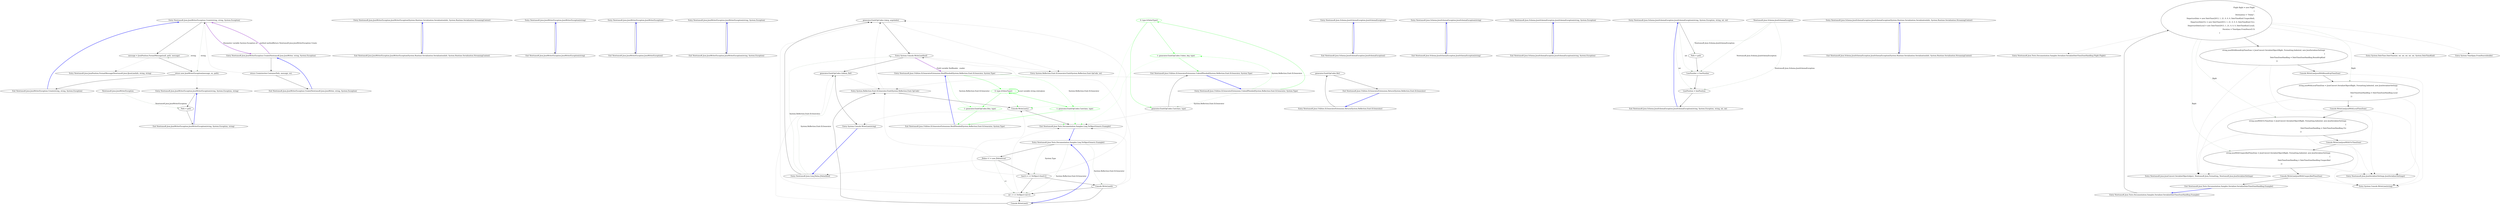 digraph  {
m0_14 [cluster="Newtonsoft.Json.JsonWriterException.Create(string, string, System.Exception)", file="JObject.cs", label="Entry Newtonsoft.Json.JsonWriterException.Create(string, string, System.Exception)", span="99-99"];
m0_15 [cluster="Newtonsoft.Json.JsonWriterException.Create(string, string, System.Exception)", file="JObject.cs", label="message = JsonPosition.FormatMessage(null, path, message)", span="101-101"];
m0_16 [cluster="Newtonsoft.Json.JsonWriterException.Create(string, string, System.Exception)", file="JObject.cs", label="return new JsonWriterException(message, ex, path);", span="103-103"];
m0_17 [cluster="Newtonsoft.Json.JsonWriterException.Create(string, string, System.Exception)", file="JObject.cs", label="Exit Newtonsoft.Json.JsonWriterException.Create(string, string, System.Exception)", span="99-99"];
m0_6 [cluster="Newtonsoft.Json.JsonWriterException.JsonWriterException(System.Runtime.Serialization.SerializationInfo, System.Runtime.Serialization.StreamingContext)", file="JObject.cs", label="Entry Newtonsoft.Json.JsonWriterException.JsonWriterException(System.Runtime.Serialization.SerializationInfo, System.Runtime.Serialization.StreamingContext)", span="82-82"];
m0_7 [cluster="Newtonsoft.Json.JsonWriterException.JsonWriterException(System.Runtime.Serialization.SerializationInfo, System.Runtime.Serialization.StreamingContext)", file="JObject.cs", label="Exit Newtonsoft.Json.JsonWriterException.JsonWriterException(System.Runtime.Serialization.SerializationInfo, System.Runtime.Serialization.StreamingContext)", span="82-82"];
m0_11 [cluster="Newtonsoft.Json.JsonWriterException.Create(Newtonsoft.Json.JsonWriter, string, System.Exception)", file="JObject.cs", label="Entry Newtonsoft.Json.JsonWriterException.Create(Newtonsoft.Json.JsonWriter, string, System.Exception)", span="94-94"];
m0_12 [cluster="Newtonsoft.Json.JsonWriterException.Create(Newtonsoft.Json.JsonWriter, string, System.Exception)", file="JObject.cs", label="return Create(writer.ContainerPath, message, ex);", span="96-96"];
m0_13 [cluster="Newtonsoft.Json.JsonWriterException.Create(Newtonsoft.Json.JsonWriter, string, System.Exception)", file="JObject.cs", label="Exit Newtonsoft.Json.JsonWriterException.Create(Newtonsoft.Json.JsonWriter, string, System.Exception)", span="94-94"];
m0_8 [cluster="Newtonsoft.Json.JsonWriterException.JsonWriterException(string, System.Exception, string)", file="JObject.cs", label="Entry Newtonsoft.Json.JsonWriterException.JsonWriterException(string, System.Exception, string)", span="88-88"];
m0_9 [cluster="Newtonsoft.Json.JsonWriterException.JsonWriterException(string, System.Exception, string)", file="JObject.cs", label="Path = path", span="91-91"];
m0_10 [cluster="Newtonsoft.Json.JsonWriterException.JsonWriterException(string, System.Exception, string)", file="JObject.cs", label="Exit Newtonsoft.Json.JsonWriterException.JsonWriterException(string, System.Exception, string)", span="88-88"];
m0_2 [cluster="Newtonsoft.Json.JsonWriterException.JsonWriterException(string)", file="JObject.cs", label="Entry Newtonsoft.Json.JsonWriterException.JsonWriterException(string)", span="58-58"];
m0_3 [cluster="Newtonsoft.Json.JsonWriterException.JsonWriterException(string)", file="JObject.cs", label="Exit Newtonsoft.Json.JsonWriterException.JsonWriterException(string)", span="58-58"];
m0_18 [cluster="Newtonsoft.Json.JsonPosition.FormatMessage(Newtonsoft.Json.IJsonLineInfo, string, string)", file="JObject.cs", label="Entry Newtonsoft.Json.JsonPosition.FormatMessage(Newtonsoft.Json.IJsonLineInfo, string, string)", span="139-139"];
m0_0 [cluster="Newtonsoft.Json.JsonWriterException.JsonWriterException()", file="JObject.cs", label="Entry Newtonsoft.Json.JsonWriterException.JsonWriterException()", span="49-49"];
m0_1 [cluster="Newtonsoft.Json.JsonWriterException.JsonWriterException()", file="JObject.cs", label="Exit Newtonsoft.Json.JsonWriterException.JsonWriterException()", span="49-49"];
m0_4 [cluster="Newtonsoft.Json.JsonWriterException.JsonWriterException(string, System.Exception)", file="JObject.cs", label="Entry Newtonsoft.Json.JsonWriterException.JsonWriterException(string, System.Exception)", span="69-69"];
m0_5 [cluster="Newtonsoft.Json.JsonWriterException.JsonWriterException(string, System.Exception)", file="JObject.cs", label="Exit Newtonsoft.Json.JsonWriterException.JsonWriterException(string, System.Exception)", span="69-69"];
m0_19 [file="JObject.cs", label="Newtonsoft.Json.JsonWriterException", span=""];
m1_10 [cluster="Newtonsoft.Json.Utilities.ILGeneratorExtensions.PushArrayInstance(System.Reflection.Emit.ILGenerator, int, int)", file="JPathExecuteTests.cs", label="generator.Emit(OpCodes.Ldarg, argsIndex)", span="49-49"];
m1_12 [cluster="Newtonsoft.Json.Utilities.ILGeneratorExtensions.PushArrayInstance(System.Reflection.Emit.ILGenerator, int, int)", file="JPathExecuteTests.cs", label="generator.Emit(OpCodes.Ldelem_Ref)", span="51-51"];
m1_8 [cluster="Newtonsoft.Json.Tests.Documentation.Samples.Linq.ToObjectGeneric.Example()", file="JPathExecuteTests.cs", label="Exit Newtonsoft.Json.Tests.Documentation.Samples.Linq.ToObjectGeneric.Example()", span="10-10"];
m1_0 [cluster="Newtonsoft.Json.Tests.Documentation.Samples.Linq.ToObjectGeneric.Example()", file="JPathExecuteTests.cs", label="Entry Newtonsoft.Json.Tests.Documentation.Samples.Linq.ToObjectGeneric.Example()", span="10-10"];
m1_2 [cluster="Newtonsoft.Json.Tests.Documentation.Samples.Linq.ToObjectGeneric.Example()", file="JPathExecuteTests.cs", label="bool b = v1.ToObject<bool>()", span="15-15"];
m1_3 [cluster="Newtonsoft.Json.Tests.Documentation.Samples.Linq.ToObjectGeneric.Example()", file="JPathExecuteTests.cs", label="Console.WriteLine(b)", span="17-17"];
m1_4 [cluster="Newtonsoft.Json.Tests.Documentation.Samples.Linq.ToObjectGeneric.Example()", file="JPathExecuteTests.cs", label="int i = v1.ToObject<int>()", span="20-20"];
m1_1 [cluster="Newtonsoft.Json.Tests.Documentation.Samples.Linq.ToObjectGeneric.Example()", file="JPathExecuteTests.cs", label="JValue v1 = new JValue(true)", span="13-13"];
m1_5 [cluster="Newtonsoft.Json.Tests.Documentation.Samples.Linq.ToObjectGeneric.Example()", file="JPathExecuteTests.cs", label="Console.WriteLine(i)", span="22-22"];
m1_20 [cluster="Newtonsoft.Json.Utilities.ILGeneratorExtensions.UnboxIfNeeded(System.Reflection.Emit.ILGenerator, System.Type)", file="JPathExecuteTests.cs", label="Entry Newtonsoft.Json.Utilities.ILGeneratorExtensions.UnboxIfNeeded(System.Reflection.Emit.ILGenerator, System.Type)", span="66-66"];
m1_21 [cluster="Newtonsoft.Json.Utilities.ILGeneratorExtensions.UnboxIfNeeded(System.Reflection.Emit.ILGenerator, System.Type)", color=green, community=0, file="JPathExecuteTests.cs", label="0: type.IsValueType()", span="68-68"];
m1_22 [cluster="Newtonsoft.Json.Utilities.ILGeneratorExtensions.UnboxIfNeeded(System.Reflection.Emit.ILGenerator, System.Type)", color=green, community=0, file="JPathExecuteTests.cs", label="1: generator.Emit(OpCodes.Unbox_Any, type)", span="70-70"];
m1_23 [cluster="Newtonsoft.Json.Utilities.ILGeneratorExtensions.UnboxIfNeeded(System.Reflection.Emit.ILGenerator, System.Type)", file="JPathExecuteTests.cs", label="generator.Emit(OpCodes.Castclass, type)", span="74-74"];
m1_24 [cluster="Newtonsoft.Json.Utilities.ILGeneratorExtensions.UnboxIfNeeded(System.Reflection.Emit.ILGenerator, System.Type)", file="JPathExecuteTests.cs", label="Exit Newtonsoft.Json.Utilities.ILGeneratorExtensions.UnboxIfNeeded(System.Reflection.Emit.ILGenerator, System.Type)", span="66-66"];
m1_14 [cluster="System.Reflection.Emit.ILGenerator.Emit(System.Reflection.Emit.OpCode, int)", file="JPathExecuteTests.cs", label="Entry System.Reflection.Emit.ILGenerator.Emit(System.Reflection.Emit.OpCode, int)", span="0-0"];
m1_7 [cluster="Newtonsoft.Json.Tests.Documentation.Samples.Linq.ToObjectGeneric.Example()", file="JPathExecuteTests.cs", label="Console.WriteLine(s)", span="27-27"];
m1_9 [cluster="Newtonsoft.Json.Linq.JValue.JValue(bool)", file="JPathExecuteTests.cs", label="Entry Newtonsoft.Json.Linq.JValue.JValue(bool)", span="145-145"];
m1_11 [cluster="System.Console.WriteLine(bool)", file="JPathExecuteTests.cs", label="Entry System.Console.WriteLine(bool)", span="0-0"];
m1_13 [cluster="System.Console.WriteLine(string)", file="JPathExecuteTests.cs", label="Entry System.Console.WriteLine(string)", span="0-0"];
m1_15 [cluster="Newtonsoft.Json.Utilities.ILGeneratorExtensions.BoxIfNeeded(System.Reflection.Emit.ILGenerator, System.Type)", file="JPathExecuteTests.cs", label="Entry Newtonsoft.Json.Utilities.ILGeneratorExtensions.BoxIfNeeded(System.Reflection.Emit.ILGenerator, System.Type)", span="54-54"];
m1_16 [cluster="Newtonsoft.Json.Utilities.ILGeneratorExtensions.BoxIfNeeded(System.Reflection.Emit.ILGenerator, System.Type)", color=green, community=0, file="JPathExecuteTests.cs", label="0: type.IsValueType()", span="56-56"];
m1_17 [cluster="Newtonsoft.Json.Utilities.ILGeneratorExtensions.BoxIfNeeded(System.Reflection.Emit.ILGenerator, System.Type)", color=green, community=0, file="JPathExecuteTests.cs", label="1: generator.Emit(OpCodes.Box, type)", span="58-58"];
m1_18 [cluster="Newtonsoft.Json.Utilities.ILGeneratorExtensions.BoxIfNeeded(System.Reflection.Emit.ILGenerator, System.Type)", color=green, community=0, file="JPathExecuteTests.cs", label="1: generator.Emit(OpCodes.Castclass, type)", span="62-62"];
m1_19 [cluster="Newtonsoft.Json.Utilities.ILGeneratorExtensions.BoxIfNeeded(System.Reflection.Emit.ILGenerator, System.Type)", file="JPathExecuteTests.cs", label="Exit Newtonsoft.Json.Utilities.ILGeneratorExtensions.BoxIfNeeded(System.Reflection.Emit.ILGenerator, System.Type)", span="54-54"];
m1_6 [cluster="System.Reflection.Emit.ILGenerator.Emit(System.Reflection.Emit.OpCode)", file="JPathExecuteTests.cs", label="Entry System.Reflection.Emit.ILGenerator.Emit(System.Reflection.Emit.OpCode)", span="0-0"];
m1_31 [cluster="Newtonsoft.Json.Utilities.ILGeneratorExtensions.Return(System.Reflection.Emit.ILGenerator)", file="JPathExecuteTests.cs", label="Entry Newtonsoft.Json.Utilities.ILGeneratorExtensions.Return(System.Reflection.Emit.ILGenerator)", span="90-90"];
m1_32 [cluster="Newtonsoft.Json.Utilities.ILGeneratorExtensions.Return(System.Reflection.Emit.ILGenerator)", file="JPathExecuteTests.cs", label="generator.Emit(OpCodes.Ret)", span="92-92"];
m1_33 [cluster="Newtonsoft.Json.Utilities.ILGeneratorExtensions.Return(System.Reflection.Emit.ILGenerator)", file="JPathExecuteTests.cs", label="Exit Newtonsoft.Json.Utilities.ILGeneratorExtensions.Return(System.Reflection.Emit.ILGenerator)", span="90-90"];
m2_0 [cluster="Newtonsoft.Json.Schema.JsonSchemaException.JsonSchemaException()", file="MergeTests.cs", label="Entry Newtonsoft.Json.Schema.JsonSchemaException.JsonSchemaException()", span="65-65"];
m2_1 [cluster="Newtonsoft.Json.Schema.JsonSchemaException.JsonSchemaException()", file="MergeTests.cs", label="Exit Newtonsoft.Json.Schema.JsonSchemaException.JsonSchemaException()", span="65-65"];
m2_2 [cluster="Newtonsoft.Json.Schema.JsonSchemaException.JsonSchemaException(string)", file="MergeTests.cs", label="Entry Newtonsoft.Json.Schema.JsonSchemaException.JsonSchemaException(string)", span="74-74"];
m2_3 [cluster="Newtonsoft.Json.Schema.JsonSchemaException.JsonSchemaException(string)", file="MergeTests.cs", label="Exit Newtonsoft.Json.Schema.JsonSchemaException.JsonSchemaException(string)", span="74-74"];
m2_4 [cluster="Newtonsoft.Json.Schema.JsonSchemaException.JsonSchemaException(string, System.Exception)", file="MergeTests.cs", label="Entry Newtonsoft.Json.Schema.JsonSchemaException.JsonSchemaException(string, System.Exception)", span="85-85"];
m2_5 [cluster="Newtonsoft.Json.Schema.JsonSchemaException.JsonSchemaException(string, System.Exception)", file="MergeTests.cs", label="Exit Newtonsoft.Json.Schema.JsonSchemaException.JsonSchemaException(string, System.Exception)", span="85-85"];
m2_8 [cluster="Newtonsoft.Json.Schema.JsonSchemaException.JsonSchemaException(string, System.Exception, string, int, int)", file="MergeTests.cs", label="Entry Newtonsoft.Json.Schema.JsonSchemaException.JsonSchemaException(string, System.Exception, string, int, int)", span="104-104"];
m2_9 [cluster="Newtonsoft.Json.Schema.JsonSchemaException.JsonSchemaException(string, System.Exception, string, int, int)", file="MergeTests.cs", label="Path = path", span="107-107"];
m2_10 [cluster="Newtonsoft.Json.Schema.JsonSchemaException.JsonSchemaException(string, System.Exception, string, int, int)", file="MergeTests.cs", label="LineNumber = lineNumber", span="108-108"];
m2_11 [cluster="Newtonsoft.Json.Schema.JsonSchemaException.JsonSchemaException(string, System.Exception, string, int, int)", file="MergeTests.cs", label="LinePosition = linePosition", span="109-109"];
m2_12 [cluster="Newtonsoft.Json.Schema.JsonSchemaException.JsonSchemaException(string, System.Exception, string, int, int)", file="MergeTests.cs", label="Exit Newtonsoft.Json.Schema.JsonSchemaException.JsonSchemaException(string, System.Exception, string, int, int)", span="104-104"];
m2_6 [cluster="Newtonsoft.Json.Schema.JsonSchemaException.JsonSchemaException(System.Runtime.Serialization.SerializationInfo, System.Runtime.Serialization.StreamingContext)", file="MergeTests.cs", label="Entry Newtonsoft.Json.Schema.JsonSchemaException.JsonSchemaException(System.Runtime.Serialization.SerializationInfo, System.Runtime.Serialization.StreamingContext)", span="98-98"];
m2_7 [cluster="Newtonsoft.Json.Schema.JsonSchemaException.JsonSchemaException(System.Runtime.Serialization.SerializationInfo, System.Runtime.Serialization.StreamingContext)", file="MergeTests.cs", label="Exit Newtonsoft.Json.Schema.JsonSchemaException.JsonSchemaException(System.Runtime.Serialization.SerializationInfo, System.Runtime.Serialization.StreamingContext)", span="98-98"];
m2_13 [file="MergeTests.cs", label="Newtonsoft.Json.Schema.JsonSchemaException", span=""];
m3_11 [cluster="Newtonsoft.Json.Tests.Documentation.Samples.Serializer.SerializeDateTimeZoneHandling.Flight.Flight()", file="ThreadSafeStore.cs", label="Entry Newtonsoft.Json.Tests.Documentation.Samples.Serializer.SerializeDateTimeZoneHandling.Flight.Flight()", span="35-35"];
m3_0 [cluster="Newtonsoft.Json.Tests.Documentation.Samples.Serializer.SerializeDateTimeZoneHandling.Example()", file="ThreadSafeStore.cs", label="Entry Newtonsoft.Json.Tests.Documentation.Samples.Serializer.SerializeDateTimeZoneHandling.Example()", span="45-45"];
m3_1 [cluster="Newtonsoft.Json.Tests.Documentation.Samples.Serializer.SerializeDateTimeZoneHandling.Example()", file="ThreadSafeStore.cs", label="Flight flight = new Flight\r\n            {\r\n                Destination = ''Dubai'',\r\n                DepartureDate = new DateTime(2013, 1, 21, 0, 0, 0, DateTimeKind.Unspecified),\r\n                DepartureDateUtc = new DateTime(2013, 1, 21, 0, 0, 0, DateTimeKind.Utc),\r\n                DepartureDateLocal = new DateTime(2013, 1, 21, 0, 0, 0, DateTimeKind.Local),\r\n                Duration = TimeSpan.FromHours(5.5)\r\n            }", span="48-55"];
m3_2 [cluster="Newtonsoft.Json.Tests.Documentation.Samples.Serializer.SerializeDateTimeZoneHandling.Example()", file="ThreadSafeStore.cs", label="string jsonWithRoundtripTimeZone = JsonConvert.SerializeObject(flight, Formatting.Indented, new JsonSerializerSettings\r\n            {\r\n                DateTimeZoneHandling = DateTimeZoneHandling.RoundtripKind\r\n            })", span="57-60"];
m3_4 [cluster="Newtonsoft.Json.Tests.Documentation.Samples.Serializer.SerializeDateTimeZoneHandling.Example()", file="ThreadSafeStore.cs", label="string jsonWithLocalTimeZone = JsonConvert.SerializeObject(flight, Formatting.Indented, new JsonSerializerSettings\r\n            {\r\n                DateTimeZoneHandling = DateTimeZoneHandling.Local\r\n            })", span="71-74"];
m3_6 [cluster="Newtonsoft.Json.Tests.Documentation.Samples.Serializer.SerializeDateTimeZoneHandling.Example()", file="ThreadSafeStore.cs", label="string jsonWithUtcTimeZone = JsonConvert.SerializeObject(flight, Formatting.Indented, new JsonSerializerSettings\r\n            {\r\n                DateTimeZoneHandling = DateTimeZoneHandling.Utc\r\n            })", span="85-88"];
m3_8 [cluster="Newtonsoft.Json.Tests.Documentation.Samples.Serializer.SerializeDateTimeZoneHandling.Example()", file="ThreadSafeStore.cs", label="string jsonWithUnspecifiedTimeZone = JsonConvert.SerializeObject(flight, Formatting.Indented, new JsonSerializerSettings\r\n            {\r\n                DateTimeZoneHandling = DateTimeZoneHandling.Unspecified\r\n            })", span="99-102"];
m3_3 [cluster="Newtonsoft.Json.Tests.Documentation.Samples.Serializer.SerializeDateTimeZoneHandling.Example()", file="ThreadSafeStore.cs", label="Console.WriteLine(jsonWithRoundtripTimeZone)", span="62-62"];
m3_5 [cluster="Newtonsoft.Json.Tests.Documentation.Samples.Serializer.SerializeDateTimeZoneHandling.Example()", file="ThreadSafeStore.cs", label="Console.WriteLine(jsonWithLocalTimeZone)", span="76-76"];
m3_7 [cluster="Newtonsoft.Json.Tests.Documentation.Samples.Serializer.SerializeDateTimeZoneHandling.Example()", file="ThreadSafeStore.cs", label="Console.WriteLine(jsonWithUtcTimeZone)", span="90-90"];
m3_9 [cluster="Newtonsoft.Json.Tests.Documentation.Samples.Serializer.SerializeDateTimeZoneHandling.Example()", file="ThreadSafeStore.cs", label="Console.WriteLine(jsonWithUnspecifiedTimeZone)", span="104-104"];
m3_10 [cluster="Newtonsoft.Json.Tests.Documentation.Samples.Serializer.SerializeDateTimeZoneHandling.Example()", file="ThreadSafeStore.cs", label="Exit Newtonsoft.Json.Tests.Documentation.Samples.Serializer.SerializeDateTimeZoneHandling.Example()", span="45-45"];
m3_16 [cluster="System.Console.WriteLine(string)", file="ThreadSafeStore.cs", label="Entry System.Console.WriteLine(string)", span="0-0"];
m3_12 [cluster="System.DateTime.DateTime(int, int, int, int, int, int, System.DateTimeKind)", file="ThreadSafeStore.cs", label="Entry System.DateTime.DateTime(int, int, int, int, int, int, System.DateTimeKind)", span="0-0"];
m3_14 [cluster="Newtonsoft.Json.JsonSerializerSettings.JsonSerializerSettings()", file="ThreadSafeStore.cs", label="Entry Newtonsoft.Json.JsonSerializerSettings.JsonSerializerSettings()", span="359-359"];
m3_15 [cluster="Newtonsoft.Json.JsonConvert.SerializeObject(object, Newtonsoft.Json.Formatting, Newtonsoft.Json.JsonSerializerSettings)", file="ThreadSafeStore.cs", label="Entry Newtonsoft.Json.JsonConvert.SerializeObject(object, Newtonsoft.Json.Formatting, Newtonsoft.Json.JsonSerializerSettings)", span="606-606"];
m3_13 [cluster="System.TimeSpan.FromHours(double)", file="ThreadSafeStore.cs", label="Entry System.TimeSpan.FromHours(double)", span="0-0"];
m0_14 -> m0_15  [key=0, style=solid];
m0_14 -> m0_16  [color=darkseagreen4, key=1, label=string, style=dashed];
m0_14 -> m0_11  [color=darkorchid, key=3, label="Parameter variable System.Exception ex", style=bold];
m0_15 -> m0_16  [key=0, style=solid];
m0_15 -> m0_18  [key=2, style=dotted];
m0_15 -> m0_15  [color=darkseagreen4, key=1, label=string, style=dashed];
m0_16 -> m0_17  [key=0, style=solid];
m0_16 -> m0_8  [key=2, style=dotted];
m0_17 -> m0_14  [color=blue, key=0, style=bold];
m0_6 -> m0_7  [key=0, style=solid];
m0_7 -> m0_6  [color=blue, key=0, style=bold];
m0_11 -> m0_12  [key=0, style=solid];
m0_11 -> m0_14  [color=darkorchid, key=3, label="method methodReturn Newtonsoft.Json.JsonWriterException Create", style=bold];
m0_12 -> m0_13  [key=0, style=solid];
m0_12 -> m0_14  [key=2, style=dotted];
m0_13 -> m0_11  [color=blue, key=0, style=bold];
m0_8 -> m0_9  [key=0, style=solid];
m0_9 -> m0_10  [key=0, style=solid];
m0_10 -> m0_8  [color=blue, key=0, style=bold];
m0_2 -> m0_3  [key=0, style=solid];
m0_3 -> m0_2  [color=blue, key=0, style=bold];
m0_0 -> m0_1  [key=0, style=solid];
m0_1 -> m0_0  [color=blue, key=0, style=bold];
m0_4 -> m0_5  [key=0, style=solid];
m0_5 -> m0_4  [color=blue, key=0, style=bold];
m0_19 -> m0_9  [color=darkseagreen4, key=1, label="Newtonsoft.Json.JsonWriterException", style=dashed];
m1_10 -> m1_11  [key=0, style=solid];
m1_10 -> m1_14  [key=2, style=dotted];
m1_12 -> m1_13  [key=0, style=solid];
m1_12 -> m1_6  [key=2, style=dotted];
m1_8 -> m1_0  [color=blue, key=0, style=bold];
m1_0 -> m1_2  [color=darkseagreen4, key=1, label="System.Type", style=dashed];
m1_0 -> m1_3  [color=darkseagreen4, key=1, label="System.Reflection.Emit.ILGenerator", style=dashed];
m1_0 -> m1_4  [color=darkseagreen4, key=1, label="System.Reflection.Emit.ILGenerator", style=dashed];
m1_0 -> m1_1  [key=0, style=solid];
m1_2 -> m1_7  [key=2, style=dotted];
m1_2 -> m1_3  [key=0, style=solid];
m1_2 -> m1_4  [key=0, style=solid];
m1_2 -> m1_10  [key=2, style=dotted];
m1_3 -> m1_8  [key=2, style=dotted];
m1_3 -> m1_5  [key=0, style=solid];
m1_3 -> m1_4  [key=0, style=solid];
m1_3 -> m1_11  [key=2, style=dotted];
m1_4 -> m1_8  [key=2, style=dotted];
m1_4 -> m1_5  [key=0, style=solid];
m1_4 -> m1_10  [key=2, style=dotted];
m1_1 -> m1_2  [key=0, style=solid];
m1_1 -> m1_6  [key=2, style=dotted];
m1_1 -> m1_9  [key=2, style=dotted];
m1_1 -> m1_4  [color=darkseagreen4, key=1, label=v1, style=dashed];
m1_5 -> m1_0  [color=blue, key=0, style=bold];
m1_5 -> m1_6  [key=0, style=solid];
m1_5 -> m1_12  [key=2, style=dotted];
m1_20 -> m1_21  [color=green, key=0, style=solid];
m1_20 -> m1_22  [color=green, key=1, label="System.Reflection.Emit.ILGenerator", style=dashed];
m1_20 -> m1_23  [color=darkseagreen4, key=1, label="System.Reflection.Emit.ILGenerator", style=dashed];
m1_21 -> m1_22  [color=green, key=0, style=solid];
m1_21 -> m1_23  [color=green, key=0, style=solid];
m1_21 -> m1_7  [color=green, key=2, style=dotted];
m1_22 -> m1_24  [color=green, key=0, style=solid];
m1_22 -> m1_8  [color=green, key=2, style=dotted];
m1_23 -> m1_8  [key=2, style=dotted];
m1_23 -> m1_24  [key=0, style=solid];
m1_24 -> m1_20  [color=blue, key=0, style=bold];
m1_7 -> m1_8  [key=0, style=solid];
m1_7 -> m1_13  [key=2, style=dotted];
m1_9 -> m1_11  [color=darkseagreen4, key=1, label="System.Reflection.Emit.ILGenerator", style=dashed];
m1_9 -> m1_10  [key=0, style=solid];
m1_9 -> m1_12  [color=darkseagreen4, key=1, label="System.Reflection.Emit.ILGenerator", style=dashed];
m1_11 -> m1_15  [color=darkorchid, key=3, label="Field variable XmlReader _reader", style=bold];
m1_11 -> m1_12  [key=0, style=solid];
m1_11 -> m1_14  [key=2, style=dotted];
m1_13 -> m1_9  [color=blue, key=0, style=bold];
m1_15 -> m1_16  [color=green, key=0, style=solid];
m1_15 -> m1_17  [color=green, key=1, label="System.Reflection.Emit.ILGenerator", style=dashed];
m1_15 -> m1_18  [color=green, key=1, label="System.Reflection.Emit.ILGenerator", style=dashed];
m1_16 -> m1_16  [color=green, key=3, label="Local variable string statusJson", style=bold];
m1_16 -> m1_17  [color=green, key=0, style=solid];
m1_16 -> m1_18  [color=green, key=0, style=solid];
m1_16 -> m1_7  [color=green, key=2, style=dotted];
m1_17 -> m1_19  [color=green, key=0, style=solid];
m1_17 -> m1_8  [color=green, key=2, style=dotted];
m1_18 -> m1_19  [color=green, key=0, style=solid];
m1_18 -> m1_8  [color=green, key=2, style=dotted];
m1_19 -> m1_15  [color=blue, key=0, style=bold];
m1_6 -> m1_7  [key=0, style=solid];
m1_6 -> m1_10  [key=2, style=dotted];
m1_31 -> m1_32  [key=0, style=solid];
m1_32 -> m1_6  [key=2, style=dotted];
m1_32 -> m1_33  [key=0, style=solid];
m1_33 -> m1_31  [color=blue, key=0, style=bold];
m2_0 -> m2_1  [key=0, style=solid];
m2_1 -> m2_0  [color=blue, key=0, style=bold];
m2_2 -> m2_3  [key=0, style=solid];
m2_3 -> m2_2  [color=blue, key=0, style=bold];
m2_4 -> m2_5  [key=0, style=solid];
m2_5 -> m2_4  [color=blue, key=0, style=bold];
m2_8 -> m2_9  [key=0, style=solid];
m2_8 -> m2_10  [color=darkseagreen4, key=1, label=int, style=dashed];
m2_8 -> m2_11  [color=darkseagreen4, key=1, label=int, style=dashed];
m2_9 -> m2_10  [key=0, style=solid];
m2_10 -> m2_11  [key=0, style=solid];
m2_11 -> m2_12  [key=0, style=solid];
m2_12 -> m2_8  [color=blue, key=0, style=bold];
m2_6 -> m2_7  [key=0, style=solid];
m2_7 -> m2_6  [color=blue, key=0, style=bold];
m2_13 -> m2_9  [color=darkseagreen4, key=1, label="Newtonsoft.Json.Schema.JsonSchemaException", style=dashed];
m2_13 -> m2_10  [color=darkseagreen4, key=1, label="Newtonsoft.Json.Schema.JsonSchemaException", style=dashed];
m2_13 -> m2_11  [color=darkseagreen4, key=1, label="Newtonsoft.Json.Schema.JsonSchemaException", style=dashed];
m3_0 -> m3_1  [key=0, style=solid];
m3_1 -> m3_2  [key=0, style=solid];
m3_1 -> m3_11  [key=2, style=dotted];
m3_1 -> m3_12  [key=2, style=dotted];
m3_1 -> m3_13  [key=2, style=dotted];
m3_1 -> m3_4  [color=darkseagreen4, key=1, label=flight, style=dashed];
m3_1 -> m3_6  [color=darkseagreen4, key=1, label=flight, style=dashed];
m3_1 -> m3_8  [color=darkseagreen4, key=1, label=flight, style=dashed];
m3_2 -> m3_3  [key=0, style=solid];
m3_2 -> m3_14  [key=2, style=dotted];
m3_2 -> m3_15  [key=2, style=dotted];
m3_4 -> m3_5  [key=0, style=solid];
m3_4 -> m3_14  [key=2, style=dotted];
m3_4 -> m3_15  [key=2, style=dotted];
m3_6 -> m3_7  [key=0, style=solid];
m3_6 -> m3_14  [key=2, style=dotted];
m3_6 -> m3_15  [key=2, style=dotted];
m3_8 -> m3_9  [key=0, style=solid];
m3_8 -> m3_14  [key=2, style=dotted];
m3_8 -> m3_15  [key=2, style=dotted];
m3_3 -> m3_4  [key=0, style=solid];
m3_3 -> m3_16  [key=2, style=dotted];
m3_5 -> m3_6  [key=0, style=solid];
m3_5 -> m3_16  [key=2, style=dotted];
m3_7 -> m3_8  [key=0, style=solid];
m3_7 -> m3_16  [key=2, style=dotted];
m3_9 -> m3_10  [key=0, style=solid];
m3_9 -> m3_16  [key=2, style=dotted];
m3_10 -> m3_0  [color=blue, key=0, style=bold];
}
